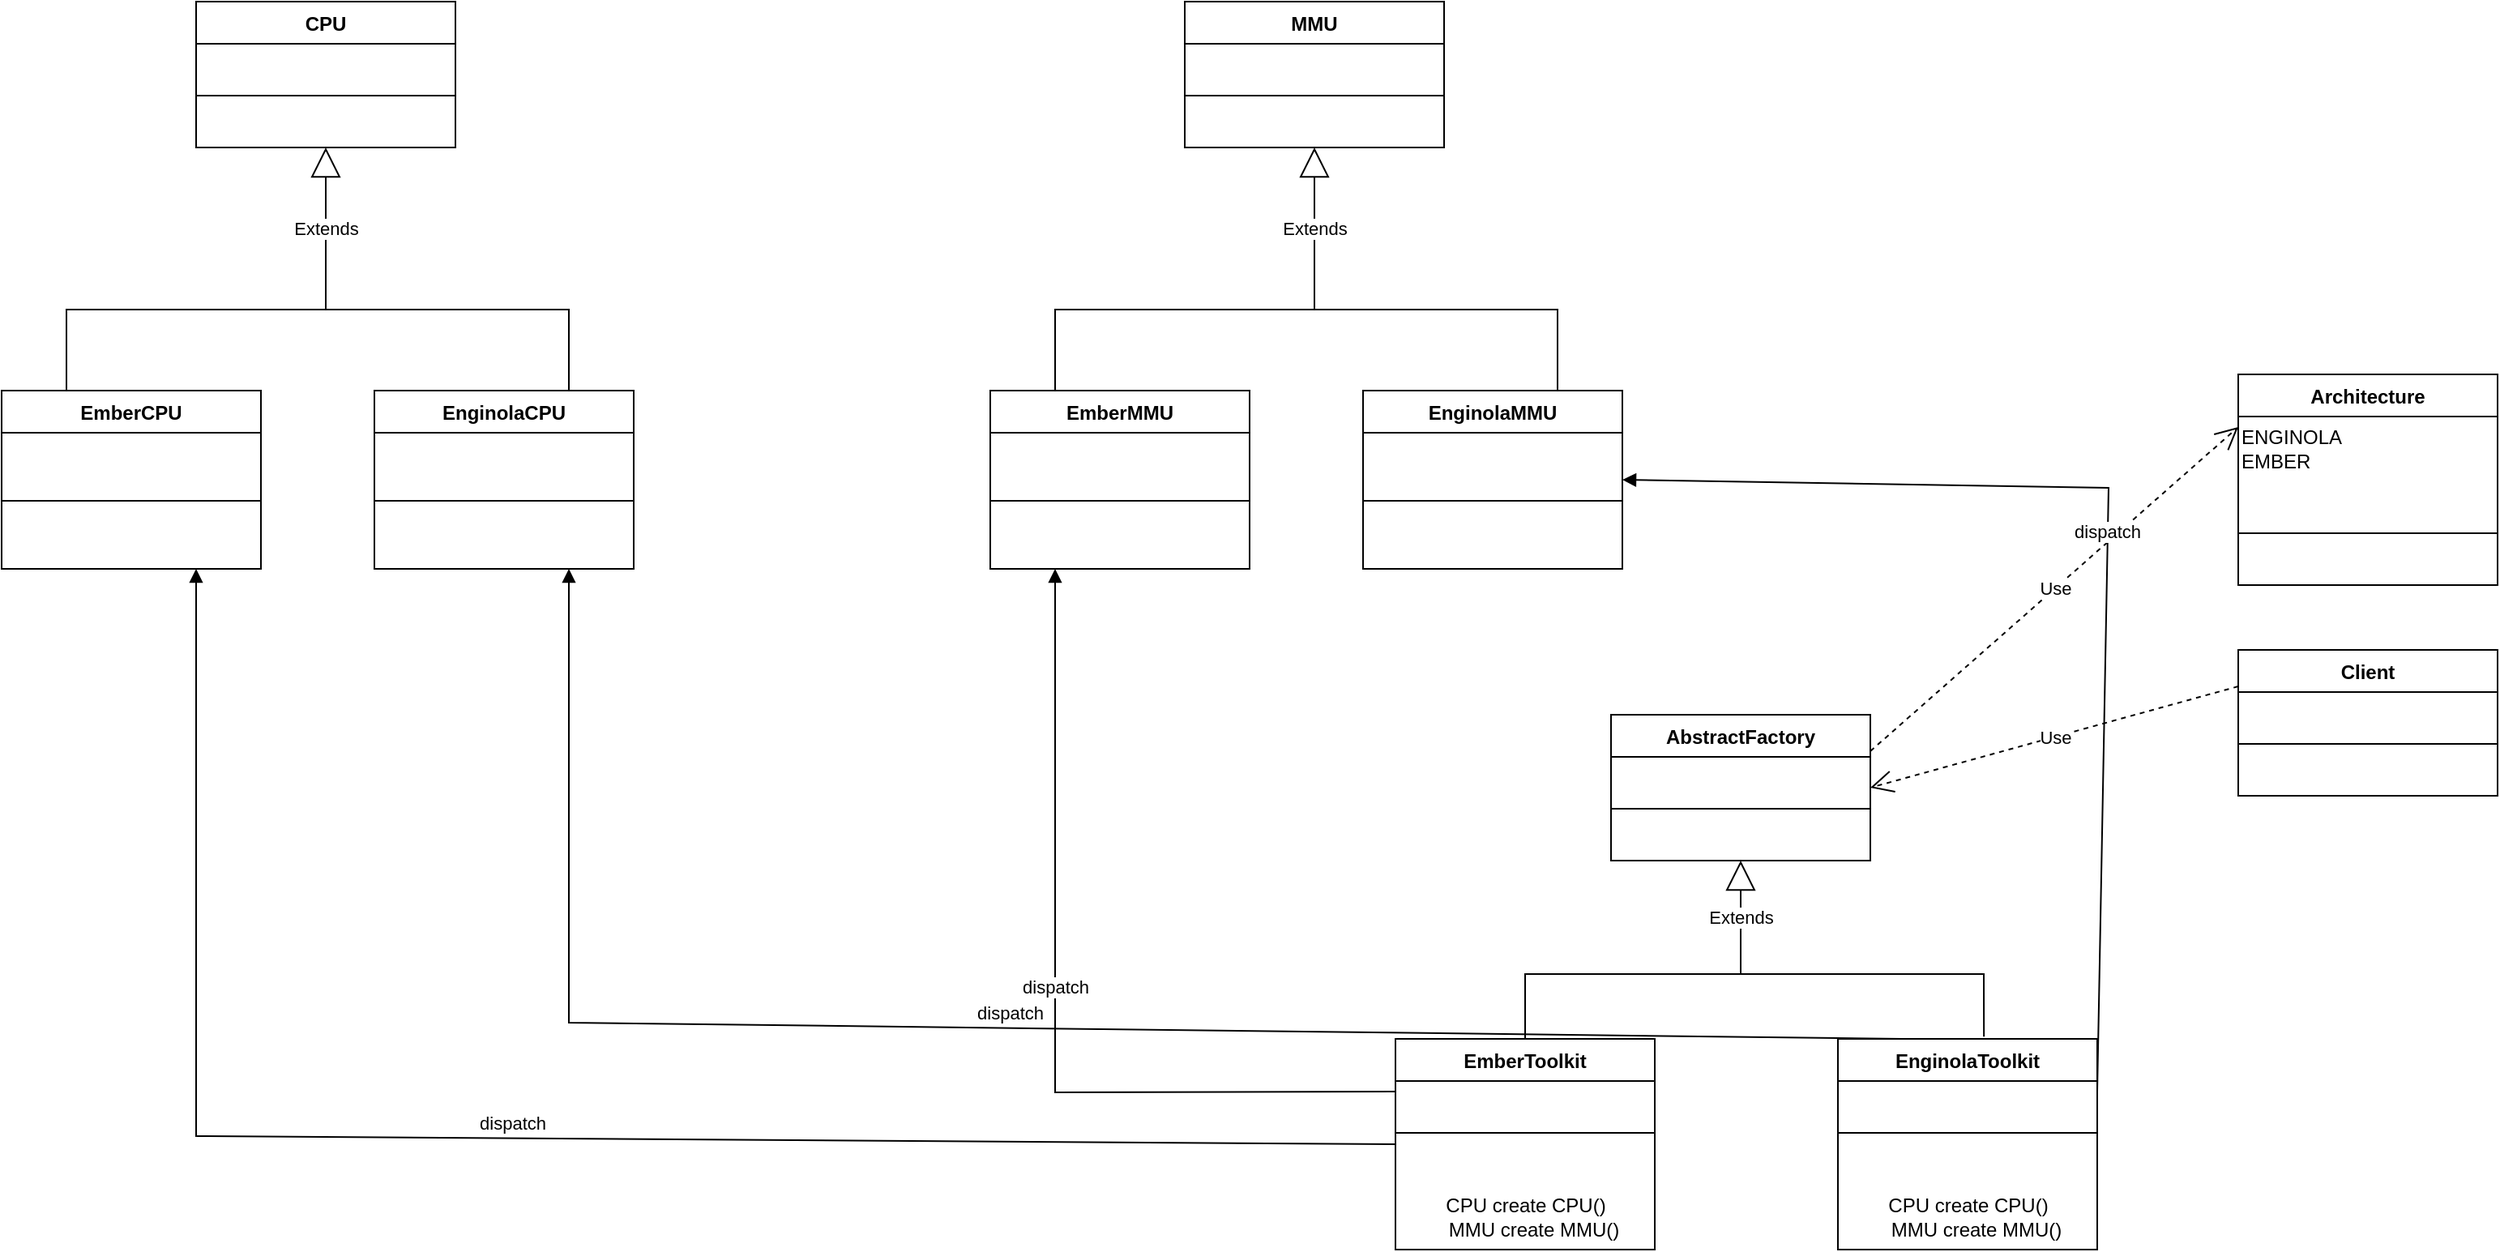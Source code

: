 <mxfile version="26.2.5">
  <diagram name="Página-1" id="_IHSHdLxnIGj9NiV80Rk">
    <mxGraphModel dx="1795" dy="439" grid="1" gridSize="10" guides="1" tooltips="1" connect="1" arrows="1" fold="1" page="1" pageScale="1" pageWidth="827" pageHeight="1169" math="0" shadow="0">
      <root>
        <mxCell id="0" />
        <mxCell id="1" parent="0" />
        <mxCell id="7l5RVuHthn4o5pknxvZY-1" value="CPU" style="swimlane;fontStyle=1;align=center;verticalAlign=top;childLayout=stackLayout;horizontal=1;startSize=26;horizontalStack=0;resizeParent=1;resizeParentMax=0;resizeLast=0;collapsible=1;marginBottom=0;whiteSpace=wrap;html=1;" parent="1" vertex="1">
          <mxGeometry x="-270" y="100" width="160" height="90" as="geometry" />
        </mxCell>
        <mxCell id="7l5RVuHthn4o5pknxvZY-3" value="" style="line;strokeWidth=1;fillColor=none;align=left;verticalAlign=middle;spacingTop=-1;spacingLeft=3;spacingRight=3;rotatable=0;labelPosition=right;points=[];portConstraint=eastwest;strokeColor=inherit;" parent="7l5RVuHthn4o5pknxvZY-1" vertex="1">
          <mxGeometry y="26" width="160" height="64" as="geometry" />
        </mxCell>
        <mxCell id="7l5RVuHthn4o5pknxvZY-5" value="Extends" style="endArrow=block;endSize=16;endFill=0;html=1;rounded=0;entryX=0.5;entryY=1;entryDx=0;entryDy=0;" parent="1" target="7l5RVuHthn4o5pknxvZY-1" edge="1">
          <mxGeometry width="160" relative="1" as="geometry">
            <mxPoint x="-190" y="290" as="sourcePoint" />
            <mxPoint x="-170" y="270" as="targetPoint" />
          </mxGeometry>
        </mxCell>
        <mxCell id="7l5RVuHthn4o5pknxvZY-6" value="EmberCPU" style="swimlane;fontStyle=1;align=center;verticalAlign=top;childLayout=stackLayout;horizontal=1;startSize=26;horizontalStack=0;resizeParent=1;resizeParentMax=0;resizeLast=0;collapsible=1;marginBottom=0;whiteSpace=wrap;html=1;" parent="1" vertex="1">
          <mxGeometry x="-390" y="340" width="160" height="110" as="geometry" />
        </mxCell>
        <mxCell id="7l5RVuHthn4o5pknxvZY-8" value="" style="line;strokeWidth=1;fillColor=none;align=left;verticalAlign=middle;spacingTop=-1;spacingLeft=3;spacingRight=3;rotatable=0;labelPosition=right;points=[];portConstraint=eastwest;strokeColor=inherit;" parent="7l5RVuHthn4o5pknxvZY-6" vertex="1">
          <mxGeometry y="26" width="160" height="84" as="geometry" />
        </mxCell>
        <mxCell id="7l5RVuHthn4o5pknxvZY-10" value="EnginolaCPU" style="swimlane;fontStyle=1;align=center;verticalAlign=top;childLayout=stackLayout;horizontal=1;startSize=26;horizontalStack=0;resizeParent=1;resizeParentMax=0;resizeLast=0;collapsible=1;marginBottom=0;whiteSpace=wrap;html=1;" parent="1" vertex="1">
          <mxGeometry x="-160" y="340" width="160" height="110" as="geometry" />
        </mxCell>
        <mxCell id="7l5RVuHthn4o5pknxvZY-12" value="" style="line;strokeWidth=1;fillColor=none;align=left;verticalAlign=middle;spacingTop=-1;spacingLeft=3;spacingRight=3;rotatable=0;labelPosition=right;points=[];portConstraint=eastwest;strokeColor=inherit;" parent="7l5RVuHthn4o5pknxvZY-10" vertex="1">
          <mxGeometry y="26" width="160" height="84" as="geometry" />
        </mxCell>
        <mxCell id="7l5RVuHthn4o5pknxvZY-14" value="" style="endArrow=none;html=1;rounded=0;exitX=0.75;exitY=0;exitDx=0;exitDy=0;" parent="1" source="7l5RVuHthn4o5pknxvZY-10" edge="1">
          <mxGeometry width="50" height="50" relative="1" as="geometry">
            <mxPoint y="430" as="sourcePoint" />
            <mxPoint x="-190" y="290" as="targetPoint" />
            <Array as="points">
              <mxPoint x="-40" y="290" />
              <mxPoint x="-80" y="290" />
            </Array>
          </mxGeometry>
        </mxCell>
        <mxCell id="7l5RVuHthn4o5pknxvZY-15" value="" style="endArrow=none;html=1;rounded=0;exitX=0.25;exitY=0;exitDx=0;exitDy=0;" parent="1" source="7l5RVuHthn4o5pknxvZY-6" edge="1">
          <mxGeometry width="50" height="50" relative="1" as="geometry">
            <mxPoint y="430" as="sourcePoint" />
            <mxPoint x="-190" y="290" as="targetPoint" />
            <Array as="points">
              <mxPoint x="-350" y="290" />
            </Array>
          </mxGeometry>
        </mxCell>
        <mxCell id="7l5RVuHthn4o5pknxvZY-16" value="MMU" style="swimlane;fontStyle=1;align=center;verticalAlign=top;childLayout=stackLayout;horizontal=1;startSize=26;horizontalStack=0;resizeParent=1;resizeParentMax=0;resizeLast=0;collapsible=1;marginBottom=0;whiteSpace=wrap;html=1;" parent="1" vertex="1">
          <mxGeometry x="340" y="100" width="160" height="90" as="geometry" />
        </mxCell>
        <mxCell id="7l5RVuHthn4o5pknxvZY-17" value="" style="line;strokeWidth=1;fillColor=none;align=left;verticalAlign=middle;spacingTop=-1;spacingLeft=3;spacingRight=3;rotatable=0;labelPosition=right;points=[];portConstraint=eastwest;strokeColor=inherit;" parent="7l5RVuHthn4o5pknxvZY-16" vertex="1">
          <mxGeometry y="26" width="160" height="64" as="geometry" />
        </mxCell>
        <mxCell id="7l5RVuHthn4o5pknxvZY-18" value="Extends" style="endArrow=block;endSize=16;endFill=0;html=1;rounded=0;entryX=0.5;entryY=1;entryDx=0;entryDy=0;" parent="1" target="7l5RVuHthn4o5pknxvZY-16" edge="1">
          <mxGeometry width="160" relative="1" as="geometry">
            <mxPoint x="420" y="290" as="sourcePoint" />
            <mxPoint x="440" y="270" as="targetPoint" />
          </mxGeometry>
        </mxCell>
        <mxCell id="7l5RVuHthn4o5pknxvZY-19" value="EmberMMU" style="swimlane;fontStyle=1;align=center;verticalAlign=top;childLayout=stackLayout;horizontal=1;startSize=26;horizontalStack=0;resizeParent=1;resizeParentMax=0;resizeLast=0;collapsible=1;marginBottom=0;whiteSpace=wrap;html=1;" parent="1" vertex="1">
          <mxGeometry x="220" y="340" width="160" height="110" as="geometry" />
        </mxCell>
        <mxCell id="7l5RVuHthn4o5pknxvZY-20" value="" style="line;strokeWidth=1;fillColor=none;align=left;verticalAlign=middle;spacingTop=-1;spacingLeft=3;spacingRight=3;rotatable=0;labelPosition=right;points=[];portConstraint=eastwest;strokeColor=inherit;" parent="7l5RVuHthn4o5pknxvZY-19" vertex="1">
          <mxGeometry y="26" width="160" height="84" as="geometry" />
        </mxCell>
        <mxCell id="7l5RVuHthn4o5pknxvZY-21" value="EnginolaMMU" style="swimlane;fontStyle=1;align=center;verticalAlign=top;childLayout=stackLayout;horizontal=1;startSize=26;horizontalStack=0;resizeParent=1;resizeParentMax=0;resizeLast=0;collapsible=1;marginBottom=0;whiteSpace=wrap;html=1;" parent="1" vertex="1">
          <mxGeometry x="450" y="340" width="160" height="110" as="geometry" />
        </mxCell>
        <mxCell id="7l5RVuHthn4o5pknxvZY-22" value="" style="line;strokeWidth=1;fillColor=none;align=left;verticalAlign=middle;spacingTop=-1;spacingLeft=3;spacingRight=3;rotatable=0;labelPosition=right;points=[];portConstraint=eastwest;strokeColor=inherit;" parent="7l5RVuHthn4o5pknxvZY-21" vertex="1">
          <mxGeometry y="26" width="160" height="84" as="geometry" />
        </mxCell>
        <mxCell id="7l5RVuHthn4o5pknxvZY-23" value="" style="endArrow=none;html=1;rounded=0;exitX=0.75;exitY=0;exitDx=0;exitDy=0;" parent="1" source="7l5RVuHthn4o5pknxvZY-21" edge="1">
          <mxGeometry width="50" height="50" relative="1" as="geometry">
            <mxPoint x="610" y="430" as="sourcePoint" />
            <mxPoint x="420" y="290" as="targetPoint" />
            <Array as="points">
              <mxPoint x="570" y="290" />
              <mxPoint x="530" y="290" />
            </Array>
          </mxGeometry>
        </mxCell>
        <mxCell id="7l5RVuHthn4o5pknxvZY-24" value="" style="endArrow=none;html=1;rounded=0;exitX=0.25;exitY=0;exitDx=0;exitDy=0;" parent="1" source="7l5RVuHthn4o5pknxvZY-19" edge="1">
          <mxGeometry width="50" height="50" relative="1" as="geometry">
            <mxPoint x="610" y="430" as="sourcePoint" />
            <mxPoint x="420" y="290" as="targetPoint" />
            <Array as="points">
              <mxPoint x="260" y="290" />
            </Array>
          </mxGeometry>
        </mxCell>
        <mxCell id="7l5RVuHthn4o5pknxvZY-25" value="AbstractFactory" style="swimlane;fontStyle=1;align=center;verticalAlign=top;childLayout=stackLayout;horizontal=1;startSize=26;horizontalStack=0;resizeParent=1;resizeParentMax=0;resizeLast=0;collapsible=1;marginBottom=0;whiteSpace=wrap;html=1;" parent="1" vertex="1">
          <mxGeometry x="603" y="540" width="160" height="90" as="geometry" />
        </mxCell>
        <mxCell id="7l5RVuHthn4o5pknxvZY-26" value="" style="line;strokeWidth=1;fillColor=none;align=left;verticalAlign=middle;spacingTop=-1;spacingLeft=3;spacingRight=3;rotatable=0;labelPosition=right;points=[];portConstraint=eastwest;strokeColor=inherit;" parent="7l5RVuHthn4o5pknxvZY-25" vertex="1">
          <mxGeometry y="26" width="160" height="64" as="geometry" />
        </mxCell>
        <mxCell id="7l5RVuHthn4o5pknxvZY-27" value="EnginolaToolkit" style="swimlane;fontStyle=1;align=center;verticalAlign=top;childLayout=stackLayout;horizontal=1;startSize=26;horizontalStack=0;resizeParent=1;resizeParentMax=0;resizeLast=0;collapsible=1;marginBottom=0;whiteSpace=wrap;html=1;" parent="1" vertex="1">
          <mxGeometry x="743" y="740" width="160" height="130" as="geometry" />
        </mxCell>
        <mxCell id="7l5RVuHthn4o5pknxvZY-28" value="" style="line;strokeWidth=1;fillColor=none;align=left;verticalAlign=middle;spacingTop=-1;spacingLeft=3;spacingRight=3;rotatable=0;labelPosition=right;points=[];portConstraint=eastwest;strokeColor=inherit;" parent="7l5RVuHthn4o5pknxvZY-27" vertex="1">
          <mxGeometry y="26" width="160" height="64" as="geometry" />
        </mxCell>
        <mxCell id="3t7zGM351IAMfqM_Ua-U-5" value="CPU create CPU()&lt;div&gt;&amp;nbsp; &amp;nbsp;MMU create MMU()&lt;/div&gt;" style="text;html=1;align=center;verticalAlign=middle;resizable=0;points=[];autosize=1;strokeColor=none;fillColor=none;" vertex="1" parent="7l5RVuHthn4o5pknxvZY-27">
          <mxGeometry y="90" width="160" height="40" as="geometry" />
        </mxCell>
        <mxCell id="7l5RVuHthn4o5pknxvZY-29" value="EmberToolkit" style="swimlane;fontStyle=1;align=center;verticalAlign=top;childLayout=stackLayout;horizontal=1;startSize=26;horizontalStack=0;resizeParent=1;resizeParentMax=0;resizeLast=0;collapsible=1;marginBottom=0;whiteSpace=wrap;html=1;" parent="1" vertex="1">
          <mxGeometry x="470" y="740" width="160" height="130" as="geometry" />
        </mxCell>
        <mxCell id="7l5RVuHthn4o5pknxvZY-30" value="" style="line;strokeWidth=1;fillColor=none;align=left;verticalAlign=middle;spacingTop=-1;spacingLeft=3;spacingRight=3;rotatable=0;labelPosition=right;points=[];portConstraint=eastwest;strokeColor=inherit;" parent="7l5RVuHthn4o5pknxvZY-29" vertex="1">
          <mxGeometry y="26" width="160" height="64" as="geometry" />
        </mxCell>
        <mxCell id="3t7zGM351IAMfqM_Ua-U-6" value="CPU create CPU()&lt;div&gt;&amp;nbsp; &amp;nbsp;MMU create MMU()&lt;/div&gt;" style="text;html=1;align=center;verticalAlign=middle;resizable=0;points=[];autosize=1;strokeColor=none;fillColor=none;" vertex="1" parent="7l5RVuHthn4o5pknxvZY-29">
          <mxGeometry y="90" width="160" height="40" as="geometry" />
        </mxCell>
        <mxCell id="7l5RVuHthn4o5pknxvZY-31" value="Extends" style="endArrow=block;endSize=16;endFill=0;html=1;rounded=0;entryX=0.5;entryY=1;entryDx=0;entryDy=0;" parent="1" target="7l5RVuHthn4o5pknxvZY-25" edge="1">
          <mxGeometry width="160" relative="1" as="geometry">
            <mxPoint x="683" y="700" as="sourcePoint" />
            <mxPoint x="823" y="700" as="targetPoint" />
          </mxGeometry>
        </mxCell>
        <mxCell id="7l5RVuHthn4o5pknxvZY-32" value="" style="endArrow=none;html=1;rounded=0;exitX=0.5;exitY=0;exitDx=0;exitDy=0;" parent="1" source="7l5RVuHthn4o5pknxvZY-29" edge="1">
          <mxGeometry width="50" height="50" relative="1" as="geometry">
            <mxPoint x="713" y="730" as="sourcePoint" />
            <mxPoint x="683" y="700" as="targetPoint" />
            <Array as="points">
              <mxPoint x="550" y="700" />
              <mxPoint x="573" y="700" />
            </Array>
          </mxGeometry>
        </mxCell>
        <mxCell id="7l5RVuHthn4o5pknxvZY-33" value="" style="endArrow=none;html=1;rounded=0;entryX=0.563;entryY=-0.011;entryDx=0;entryDy=0;entryPerimeter=0;" parent="1" target="7l5RVuHthn4o5pknxvZY-27" edge="1">
          <mxGeometry width="50" height="50" relative="1" as="geometry">
            <mxPoint x="683" y="700" as="sourcePoint" />
            <mxPoint x="763" y="680" as="targetPoint" />
            <Array as="points">
              <mxPoint x="833" y="700" />
            </Array>
          </mxGeometry>
        </mxCell>
        <mxCell id="7l5RVuHthn4o5pknxvZY-34" value="Client" style="swimlane;fontStyle=1;align=center;verticalAlign=top;childLayout=stackLayout;horizontal=1;startSize=26;horizontalStack=0;resizeParent=1;resizeParentMax=0;resizeLast=0;collapsible=1;marginBottom=0;whiteSpace=wrap;html=1;" parent="1" vertex="1">
          <mxGeometry x="990" y="500" width="160" height="90" as="geometry" />
        </mxCell>
        <mxCell id="7l5RVuHthn4o5pknxvZY-35" value="" style="line;strokeWidth=1;fillColor=none;align=left;verticalAlign=middle;spacingTop=-1;spacingLeft=3;spacingRight=3;rotatable=0;labelPosition=right;points=[];portConstraint=eastwest;strokeColor=inherit;" parent="7l5RVuHthn4o5pknxvZY-34" vertex="1">
          <mxGeometry y="26" width="160" height="64" as="geometry" />
        </mxCell>
        <mxCell id="cFMtjQNbdO4FzaG1xSXE-1" value="Architecture" style="swimlane;fontStyle=1;align=center;verticalAlign=top;childLayout=stackLayout;horizontal=1;startSize=26;horizontalStack=0;resizeParent=1;resizeParentMax=0;resizeLast=0;collapsible=1;marginBottom=0;whiteSpace=wrap;html=1;" parent="1" vertex="1">
          <mxGeometry x="990" y="330" width="160" height="130" as="geometry" />
        </mxCell>
        <mxCell id="3t7zGM351IAMfqM_Ua-U-7" value="ENGINOLA&lt;div&gt;EMBER&lt;/div&gt;" style="text;html=1;align=left;verticalAlign=middle;resizable=0;points=[];autosize=1;strokeColor=none;fillColor=none;" vertex="1" parent="cFMtjQNbdO4FzaG1xSXE-1">
          <mxGeometry y="26" width="160" height="40" as="geometry" />
        </mxCell>
        <mxCell id="cFMtjQNbdO4FzaG1xSXE-2" value="" style="line;strokeWidth=1;fillColor=none;align=left;verticalAlign=middle;spacingTop=-1;spacingLeft=3;spacingRight=3;rotatable=0;labelPosition=right;points=[];portConstraint=eastwest;strokeColor=inherit;" parent="cFMtjQNbdO4FzaG1xSXE-1" vertex="1">
          <mxGeometry y="66" width="160" height="64" as="geometry" />
        </mxCell>
        <mxCell id="cFMtjQNbdO4FzaG1xSXE-3" value="Use" style="endArrow=open;endSize=12;dashed=1;html=1;rounded=0;exitX=1;exitY=0.25;exitDx=0;exitDy=0;entryX=0;entryY=0.25;entryDx=0;entryDy=0;" parent="1" source="7l5RVuHthn4o5pknxvZY-25" target="cFMtjQNbdO4FzaG1xSXE-1" edge="1">
          <mxGeometry width="160" relative="1" as="geometry">
            <mxPoint x="170" y="740" as="sourcePoint" />
            <mxPoint x="330" y="740" as="targetPoint" />
            <Array as="points" />
          </mxGeometry>
        </mxCell>
        <mxCell id="cFMtjQNbdO4FzaG1xSXE-4" value="Use" style="endArrow=open;endSize=12;dashed=1;html=1;rounded=0;exitX=0;exitY=0.25;exitDx=0;exitDy=0;entryX=1;entryY=0.5;entryDx=0;entryDy=0;" parent="1" source="7l5RVuHthn4o5pknxvZY-34" target="7l5RVuHthn4o5pknxvZY-25" edge="1">
          <mxGeometry width="160" relative="1" as="geometry">
            <mxPoint x="-50" y="600" as="sourcePoint" />
            <mxPoint x="110" y="600" as="targetPoint" />
          </mxGeometry>
        </mxCell>
        <mxCell id="3t7zGM351IAMfqM_Ua-U-1" value="dispatch" style="html=1;verticalAlign=bottom;endArrow=block;curved=0;rounded=0;exitX=0;exitY=0.25;exitDx=0;exitDy=0;entryX=0.25;entryY=1;entryDx=0;entryDy=0;" edge="1" parent="1" source="7l5RVuHthn4o5pknxvZY-29" target="7l5RVuHthn4o5pknxvZY-19">
          <mxGeometry width="80" relative="1" as="geometry">
            <mxPoint x="230" y="620" as="sourcePoint" />
            <mxPoint x="100" y="610" as="targetPoint" />
            <Array as="points">
              <mxPoint x="260" y="773" />
            </Array>
          </mxGeometry>
        </mxCell>
        <mxCell id="3t7zGM351IAMfqM_Ua-U-2" value="dispatch" style="html=1;verticalAlign=bottom;endArrow=block;curved=0;rounded=0;exitX=0;exitY=0.5;exitDx=0;exitDy=0;entryX=0.75;entryY=1;entryDx=0;entryDy=0;" edge="1" parent="1" source="7l5RVuHthn4o5pknxvZY-29" target="7l5RVuHthn4o5pknxvZY-6">
          <mxGeometry width="80" relative="1" as="geometry">
            <mxPoint x="480" y="773" as="sourcePoint" />
            <mxPoint x="270" y="460" as="targetPoint" />
            <Array as="points">
              <mxPoint x="-270" y="800" />
            </Array>
          </mxGeometry>
        </mxCell>
        <mxCell id="3t7zGM351IAMfqM_Ua-U-3" value="dispatch" style="html=1;verticalAlign=bottom;endArrow=block;curved=0;rounded=0;exitX=1;exitY=0.25;exitDx=0;exitDy=0;entryX=1;entryY=0.5;entryDx=0;entryDy=0;" edge="1" parent="1" source="7l5RVuHthn4o5pknxvZY-27" target="7l5RVuHthn4o5pknxvZY-21">
          <mxGeometry width="80" relative="1" as="geometry">
            <mxPoint x="490" y="783" as="sourcePoint" />
            <mxPoint x="280" y="470" as="targetPoint" />
            <Array as="points">
              <mxPoint x="910" y="400" />
            </Array>
          </mxGeometry>
        </mxCell>
        <mxCell id="3t7zGM351IAMfqM_Ua-U-4" value="dispatch" style="html=1;verticalAlign=bottom;endArrow=block;curved=0;rounded=0;exitX=0.25;exitY=0;exitDx=0;exitDy=0;entryX=0.75;entryY=1;entryDx=0;entryDy=0;" edge="1" parent="1" source="7l5RVuHthn4o5pknxvZY-27" target="7l5RVuHthn4o5pknxvZY-10">
          <mxGeometry width="80" relative="1" as="geometry">
            <mxPoint x="500" y="793" as="sourcePoint" />
            <mxPoint x="290" y="480" as="targetPoint" />
            <Array as="points">
              <mxPoint x="-40" y="730" />
            </Array>
          </mxGeometry>
        </mxCell>
      </root>
    </mxGraphModel>
  </diagram>
</mxfile>
